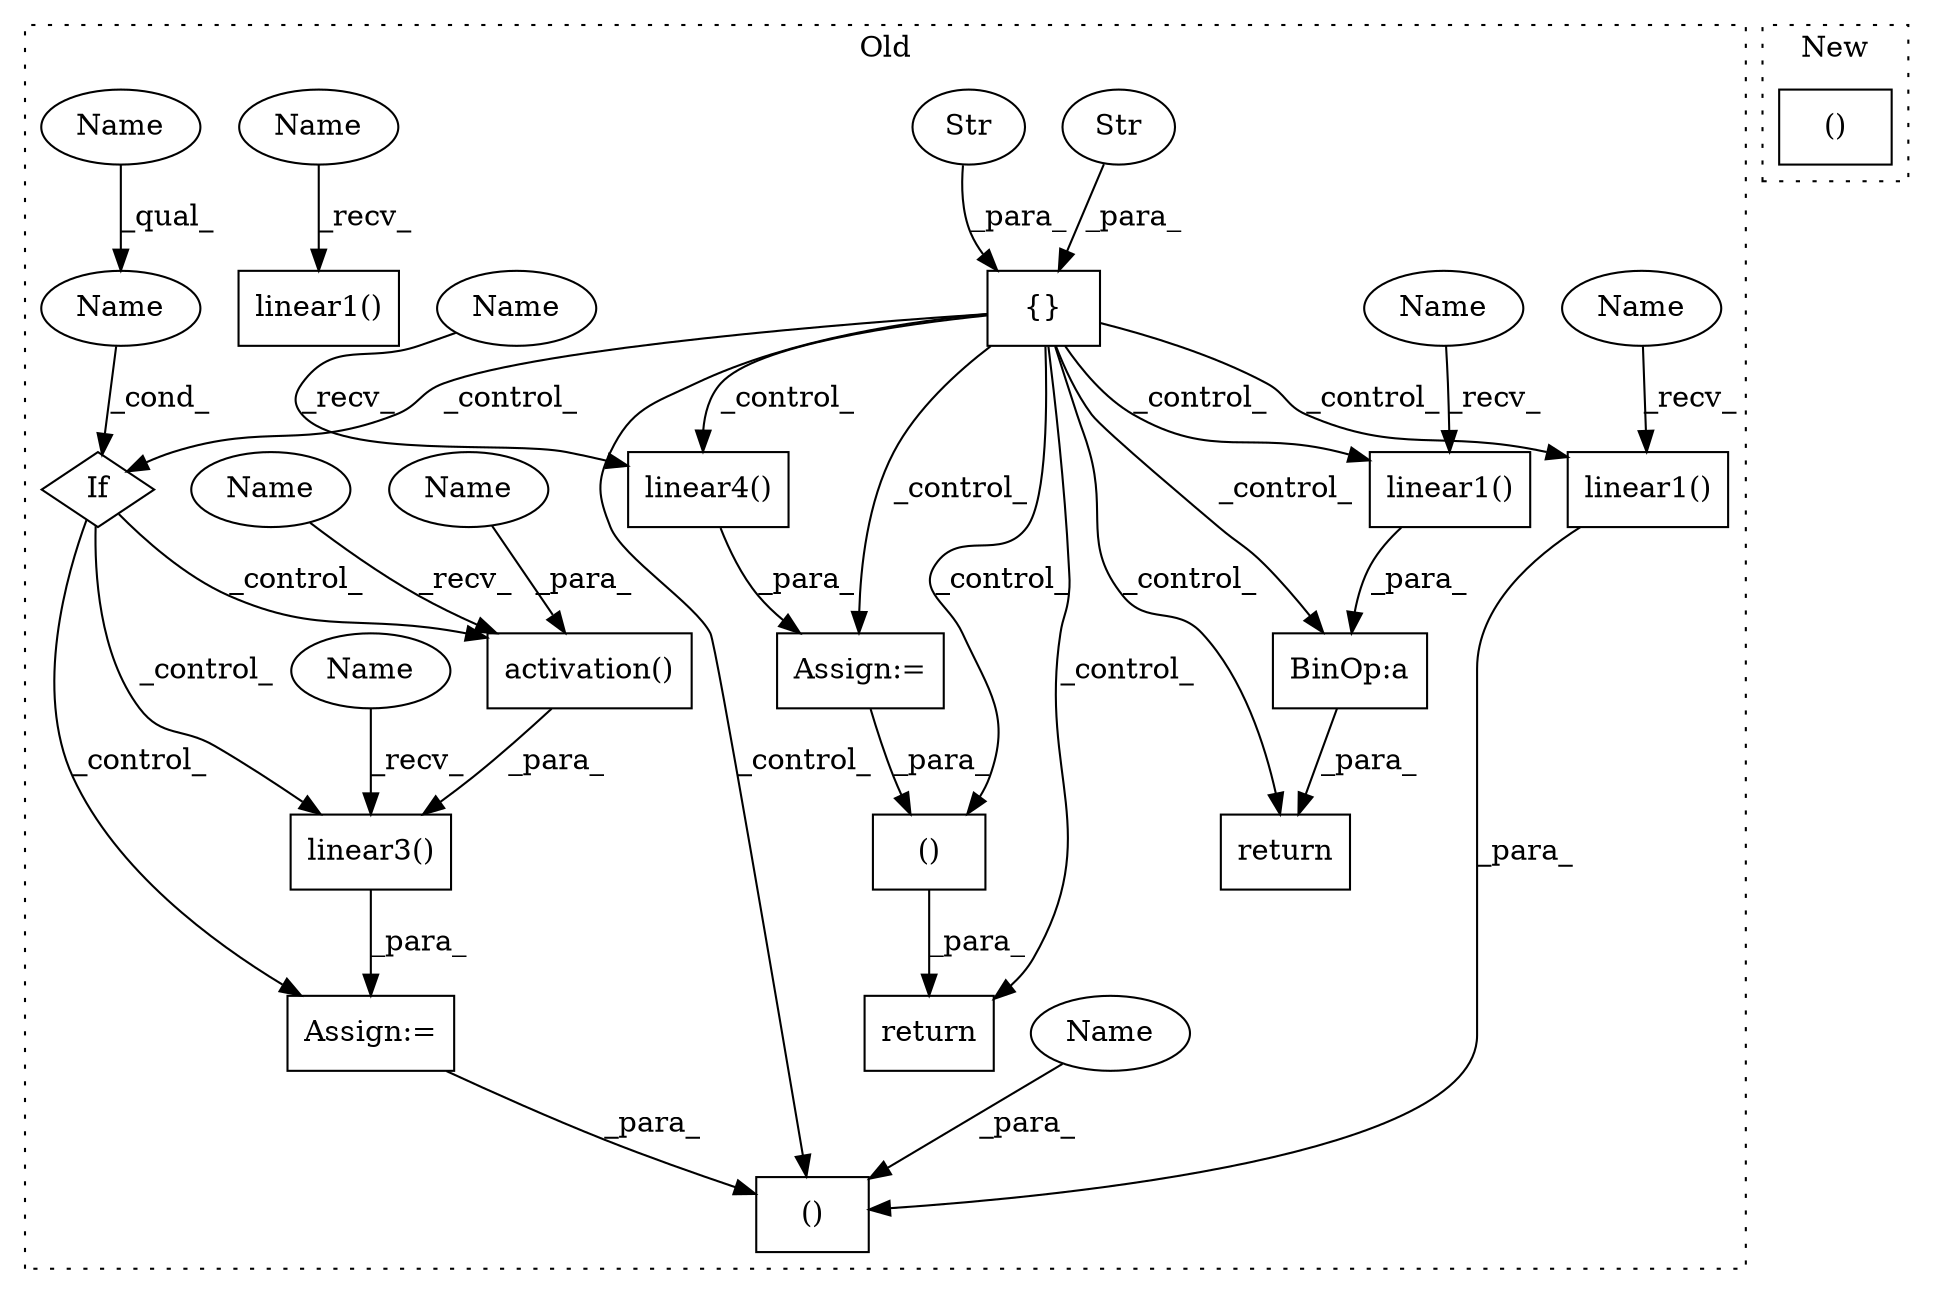 digraph G {
subgraph cluster0 {
1 [label="linear3()" a="75" s="19313,19352" l="13,1" shape="box"];
3 [label="If" a="96" s="19256" l="3" shape="diamond"];
4 [label="()" a="54" s="19551" l="26" shape="box"];
5 [label="linear1()" a="75" s="19129,19143" l="13,1" shape="box"];
6 [label="{}" a="59" s="19036,19080" l="1,0" shape="box"];
7 [label="linear1()" a="75" s="19682,19696" l="13,1" shape="box"];
8 [label="BinOp:a" a="82" s="19799" l="3" shape="box"];
9 [label="()" a="54" s="20013" l="15" shape="box"];
10 [label="Str" a="66" s="19067" l="13" shape="ellipse"];
11 [label="Str" a="66" s="19037" l="11" shape="ellipse"];
12 [label="Name" a="87" s="19259" l="20" shape="ellipse"];
13 [label="activation()" a="75" s="19326,19351" l="16,1" shape="box"];
14 [label="linear4()" a="75" s="19964,19978" l="13,1" shape="box"];
15 [label="Assign:=" a="68" s="19310" l="3" shape="box"];
16 [label="Assign:=" a="68" s="19961" l="3" shape="box"];
17 [label="return" a="93" s="19788" l="7" shape="box"];
18 [label="linear1()" a="75" s="18935,18949" l="13,1" shape="box"];
19 [label="return" a="93" s="19996" l="7" shape="box"];
20 [label="Name" a="87" s="19342" l="9" shape="ellipse"];
21 [label="Name" a="87" s="19553" l="9" shape="ellipse"];
22 [label="Name" a="87" s="19682" l="4" shape="ellipse"];
23 [label="Name" a="87" s="19313" l="4" shape="ellipse"];
24 [label="Name" a="87" s="19129" l="4" shape="ellipse"];
25 [label="Name" a="87" s="19964" l="4" shape="ellipse"];
26 [label="Name" a="87" s="19326" l="4" shape="ellipse"];
27 [label="Name" a="87" s="18935" l="4" shape="ellipse"];
28 [label="Name" a="87" s="19259" l="4" shape="ellipse"];
label = "Old";
style="dotted";
}
subgraph cluster1 {
2 [label="()" a="54" s="15299" l="19" shape="box"];
label = "New";
style="dotted";
}
1 -> 15 [label="_para_"];
3 -> 13 [label="_control_"];
3 -> 15 [label="_control_"];
3 -> 1 [label="_control_"];
5 -> 4 [label="_para_"];
6 -> 14 [label="_control_"];
6 -> 5 [label="_control_"];
6 -> 7 [label="_control_"];
6 -> 8 [label="_control_"];
6 -> 3 [label="_control_"];
6 -> 4 [label="_control_"];
6 -> 9 [label="_control_"];
6 -> 19 [label="_control_"];
6 -> 16 [label="_control_"];
6 -> 17 [label="_control_"];
7 -> 8 [label="_para_"];
8 -> 17 [label="_para_"];
9 -> 19 [label="_para_"];
10 -> 6 [label="_para_"];
11 -> 6 [label="_para_"];
12 -> 3 [label="_cond_"];
13 -> 1 [label="_para_"];
14 -> 16 [label="_para_"];
15 -> 4 [label="_para_"];
16 -> 9 [label="_para_"];
20 -> 13 [label="_para_"];
21 -> 4 [label="_para_"];
22 -> 7 [label="_recv_"];
23 -> 1 [label="_recv_"];
24 -> 5 [label="_recv_"];
25 -> 14 [label="_recv_"];
26 -> 13 [label="_recv_"];
27 -> 18 [label="_recv_"];
28 -> 12 [label="_qual_"];
}
